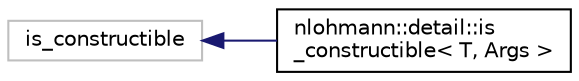 digraph "Graphical Class Hierarchy"
{
 // LATEX_PDF_SIZE
  edge [fontname="Helvetica",fontsize="10",labelfontname="Helvetica",labelfontsize="10"];
  node [fontname="Helvetica",fontsize="10",shape=record];
  rankdir="LR";
  Node117 [label="is_constructible",height=0.2,width=0.4,color="grey75", fillcolor="white", style="filled",tooltip=" "];
  Node117 -> Node0 [dir="back",color="midnightblue",fontsize="10",style="solid",fontname="Helvetica"];
  Node0 [label="nlohmann::detail::is\l_constructible\< T, Args \>",height=0.2,width=0.4,color="black", fillcolor="white", style="filled",URL="$structnlohmann_1_1detail_1_1is__constructible.html",tooltip=" "];
}

